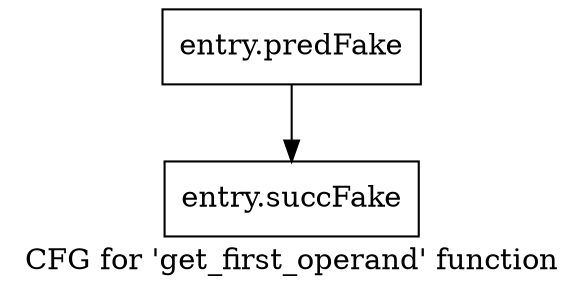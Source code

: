 digraph "CFG for 'get_first_operand' function" {
	label="CFG for 'get_first_operand' function";

	Node0x58757b0 [shape=record,filename="",linenumber="",label="{entry.predFake}"];
	Node0x58757b0 -> Node0x58e1770[ callList="" memoryops="" filename="../../../../../src/cpp_files/libcpu.cpp" execusionnum="0"];
	Node0x58e1770 [shape=record,filename="../../../../../src/cpp_files/libcpu.cpp",linenumber="139",label="{entry.succFake}"];
}
